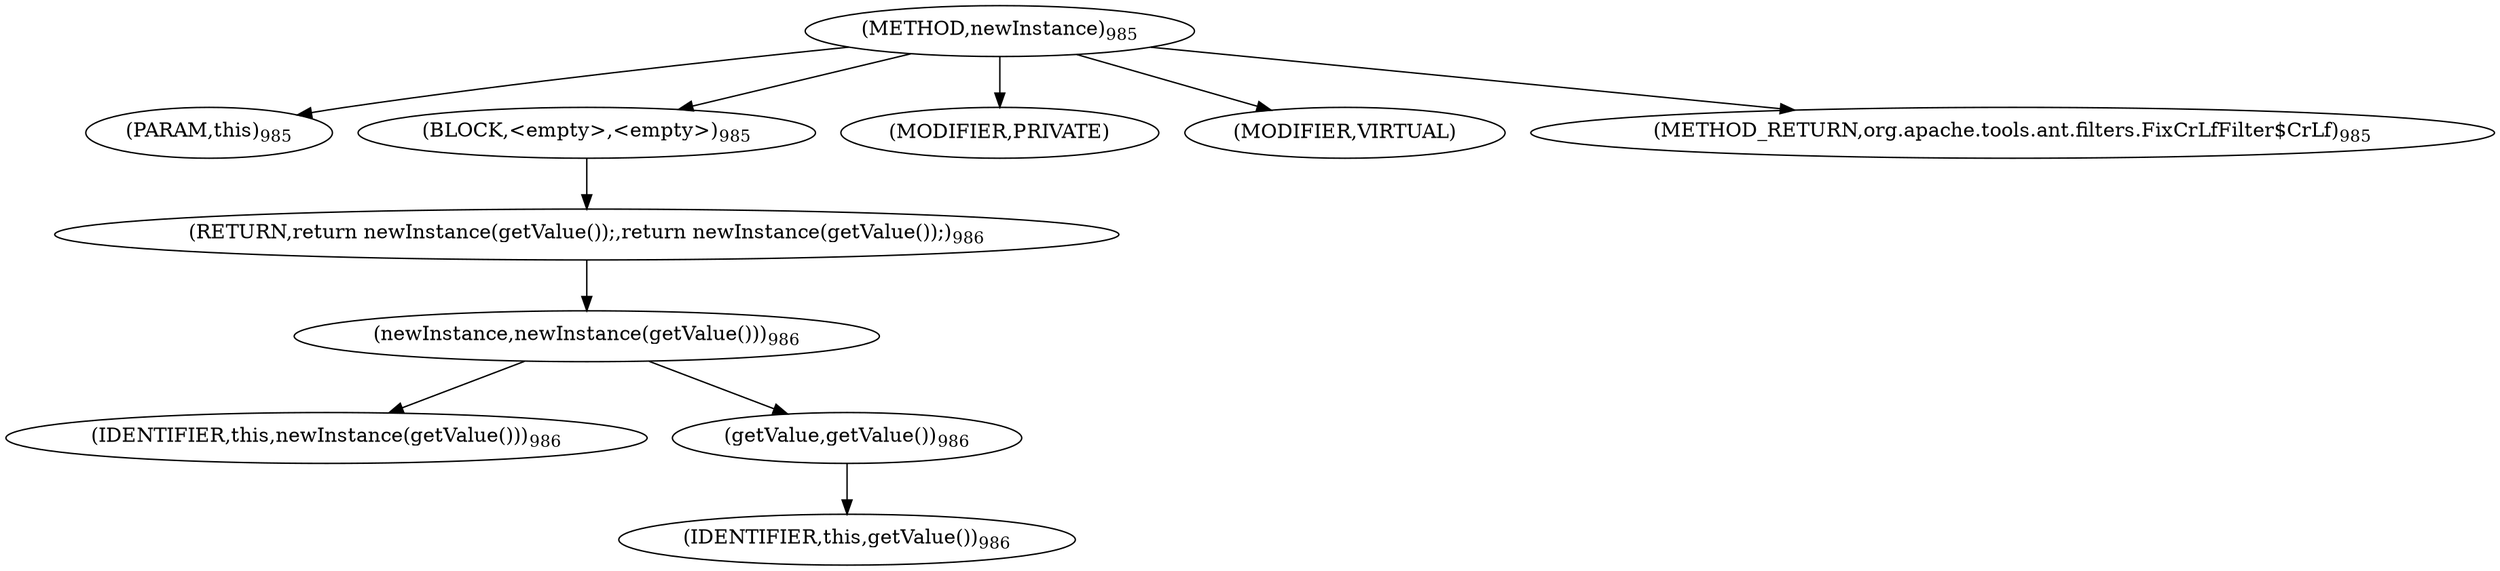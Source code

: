 digraph "newInstance" {  
"2299" [label = <(METHOD,newInstance)<SUB>985</SUB>> ]
"245" [label = <(PARAM,this)<SUB>985</SUB>> ]
"2300" [label = <(BLOCK,&lt;empty&gt;,&lt;empty&gt;)<SUB>985</SUB>> ]
"2301" [label = <(RETURN,return newInstance(getValue());,return newInstance(getValue());)<SUB>986</SUB>> ]
"2302" [label = <(newInstance,newInstance(getValue()))<SUB>986</SUB>> ]
"246" [label = <(IDENTIFIER,this,newInstance(getValue()))<SUB>986</SUB>> ]
"2303" [label = <(getValue,getValue())<SUB>986</SUB>> ]
"244" [label = <(IDENTIFIER,this,getValue())<SUB>986</SUB>> ]
"2304" [label = <(MODIFIER,PRIVATE)> ]
"2305" [label = <(MODIFIER,VIRTUAL)> ]
"2306" [label = <(METHOD_RETURN,org.apache.tools.ant.filters.FixCrLfFilter$CrLf)<SUB>985</SUB>> ]
  "2299" -> "245" 
  "2299" -> "2300" 
  "2299" -> "2304" 
  "2299" -> "2305" 
  "2299" -> "2306" 
  "2300" -> "2301" 
  "2301" -> "2302" 
  "2302" -> "246" 
  "2302" -> "2303" 
  "2303" -> "244" 
}

